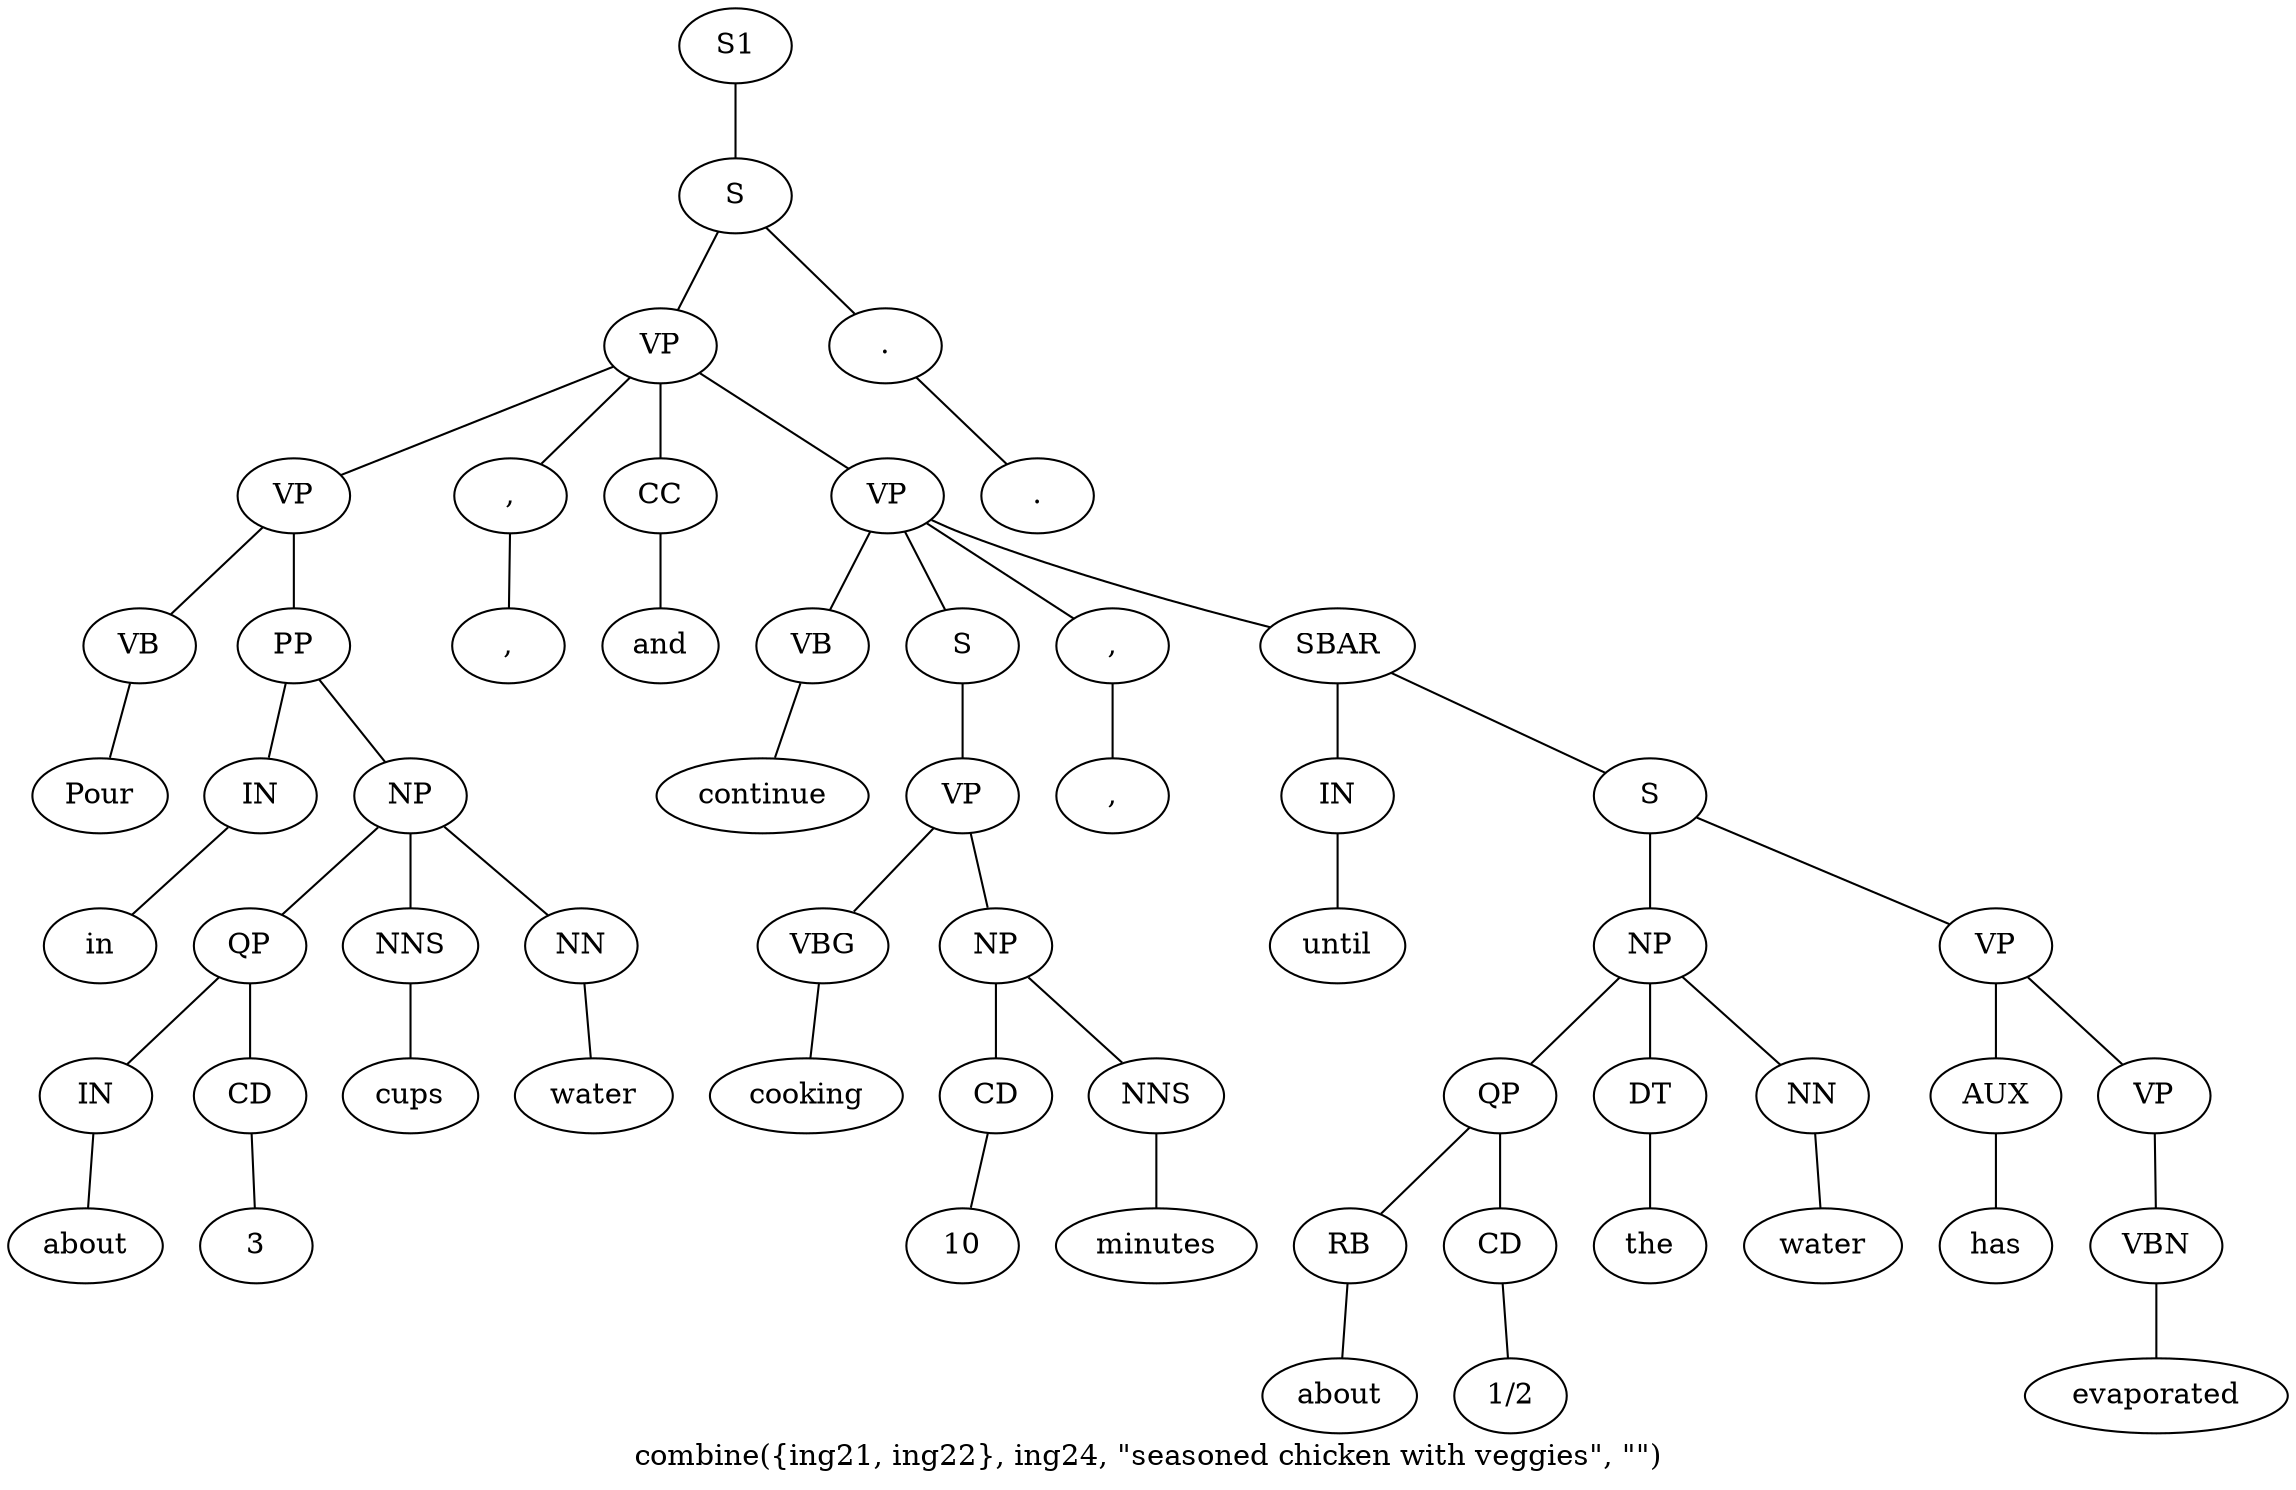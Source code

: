 graph SyntaxGraph {
	label = "combine({ing21, ing22}, ing24, \"seasoned chicken with veggies\", \"\")";
	Node0 [label="S1"];
	Node1 [label="S"];
	Node2 [label="VP"];
	Node3 [label="VP"];
	Node4 [label="VB"];
	Node5 [label="Pour"];
	Node6 [label="PP"];
	Node7 [label="IN"];
	Node8 [label="in"];
	Node9 [label="NP"];
	Node10 [label="QP"];
	Node11 [label="IN"];
	Node12 [label="about"];
	Node13 [label="CD"];
	Node14 [label="3"];
	Node15 [label="NNS"];
	Node16 [label="cups"];
	Node17 [label="NN"];
	Node18 [label="water"];
	Node19 [label=","];
	Node20 [label=","];
	Node21 [label="CC"];
	Node22 [label="and"];
	Node23 [label="VP"];
	Node24 [label="VB"];
	Node25 [label="continue"];
	Node26 [label="S"];
	Node27 [label="VP"];
	Node28 [label="VBG"];
	Node29 [label="cooking"];
	Node30 [label="NP"];
	Node31 [label="CD"];
	Node32 [label="10"];
	Node33 [label="NNS"];
	Node34 [label="minutes"];
	Node35 [label=","];
	Node36 [label=","];
	Node37 [label="SBAR"];
	Node38 [label="IN"];
	Node39 [label="until"];
	Node40 [label="S"];
	Node41 [label="NP"];
	Node42 [label="QP"];
	Node43 [label="RB"];
	Node44 [label="about"];
	Node45 [label="CD"];
	Node46 [label="1/2"];
	Node47 [label="DT"];
	Node48 [label="the"];
	Node49 [label="NN"];
	Node50 [label="water"];
	Node51 [label="VP"];
	Node52 [label="AUX"];
	Node53 [label="has"];
	Node54 [label="VP"];
	Node55 [label="VBN"];
	Node56 [label="evaporated"];
	Node57 [label="."];
	Node58 [label="."];

	Node0 -- Node1;
	Node1 -- Node2;
	Node1 -- Node57;
	Node2 -- Node3;
	Node2 -- Node19;
	Node2 -- Node21;
	Node2 -- Node23;
	Node3 -- Node4;
	Node3 -- Node6;
	Node4 -- Node5;
	Node6 -- Node7;
	Node6 -- Node9;
	Node7 -- Node8;
	Node9 -- Node10;
	Node9 -- Node15;
	Node9 -- Node17;
	Node10 -- Node11;
	Node10 -- Node13;
	Node11 -- Node12;
	Node13 -- Node14;
	Node15 -- Node16;
	Node17 -- Node18;
	Node19 -- Node20;
	Node21 -- Node22;
	Node23 -- Node24;
	Node23 -- Node26;
	Node23 -- Node35;
	Node23 -- Node37;
	Node24 -- Node25;
	Node26 -- Node27;
	Node27 -- Node28;
	Node27 -- Node30;
	Node28 -- Node29;
	Node30 -- Node31;
	Node30 -- Node33;
	Node31 -- Node32;
	Node33 -- Node34;
	Node35 -- Node36;
	Node37 -- Node38;
	Node37 -- Node40;
	Node38 -- Node39;
	Node40 -- Node41;
	Node40 -- Node51;
	Node41 -- Node42;
	Node41 -- Node47;
	Node41 -- Node49;
	Node42 -- Node43;
	Node42 -- Node45;
	Node43 -- Node44;
	Node45 -- Node46;
	Node47 -- Node48;
	Node49 -- Node50;
	Node51 -- Node52;
	Node51 -- Node54;
	Node52 -- Node53;
	Node54 -- Node55;
	Node55 -- Node56;
	Node57 -- Node58;
}